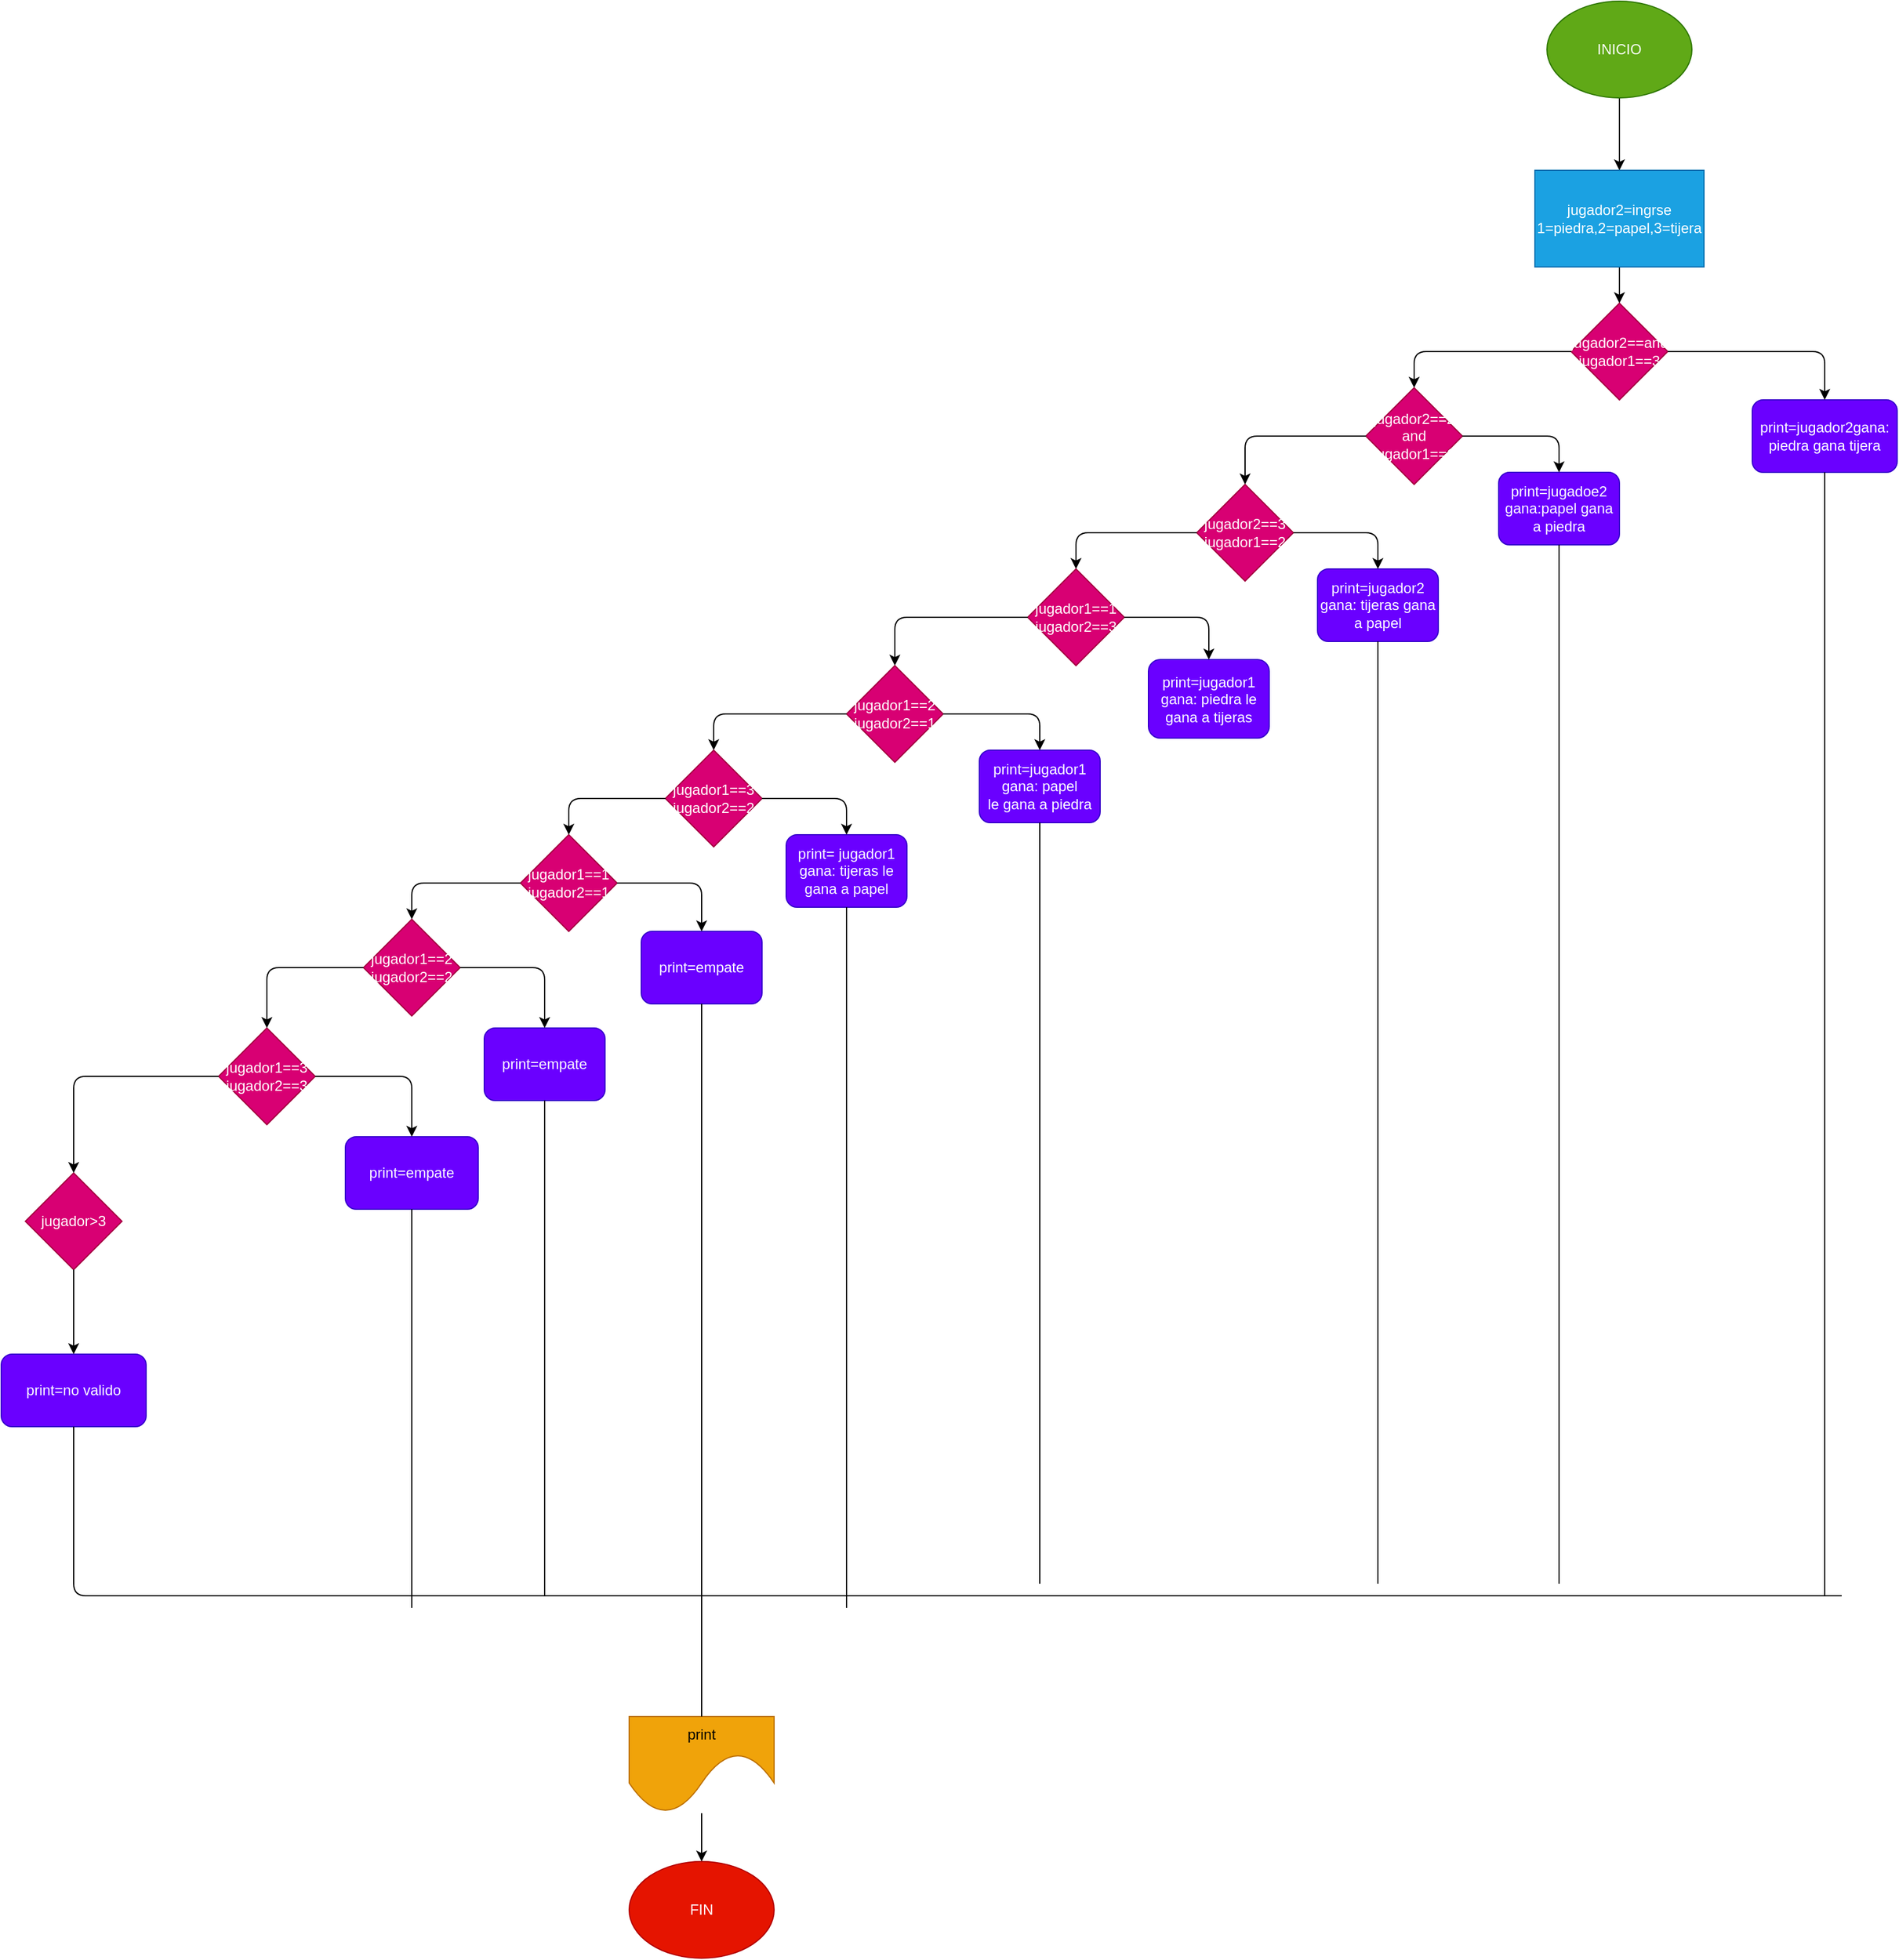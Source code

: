 <mxfile>
    <diagram id="cv05Gh8iCN1V9KocDJV1" name="Página-1">
        <mxGraphModel dx="4302" dy="1644" grid="1" gridSize="10" guides="1" tooltips="1" connect="1" arrows="1" fold="1" page="1" pageScale="1" pageWidth="827" pageHeight="1169" math="0" shadow="0">
            <root>
                <mxCell id="0"/>
                <mxCell id="1" parent="0"/>
                <mxCell id="29" value="" style="edgeStyle=none;html=1;" edge="1" parent="1" source="2" target="4">
                    <mxGeometry relative="1" as="geometry"/>
                </mxCell>
                <mxCell id="2" value="INICIO" style="ellipse;whiteSpace=wrap;html=1;fillColor=#60a917;fontColor=#ffffff;strokeColor=#2D7600;" vertex="1" parent="1">
                    <mxGeometry x="340" y="40" width="120" height="80" as="geometry"/>
                </mxCell>
                <mxCell id="30" value="" style="edgeStyle=none;html=1;" edge="1" parent="1" source="4" target="5">
                    <mxGeometry relative="1" as="geometry"/>
                </mxCell>
                <mxCell id="4" value="jugador2=ingrse 1=piedra,2=papel,3=tijera" style="rounded=0;whiteSpace=wrap;html=1;fillColor=#1ba1e2;fontColor=#ffffff;strokeColor=#006EAF;" vertex="1" parent="1">
                    <mxGeometry x="330" y="180" width="140" height="80" as="geometry"/>
                </mxCell>
                <mxCell id="5" value="jugador2==and&lt;br&gt;jugador1==3" style="rhombus;whiteSpace=wrap;html=1;fillColor=#d80073;fontColor=#ffffff;strokeColor=#A50040;" vertex="1" parent="1">
                    <mxGeometry x="360" y="290" width="80" height="80" as="geometry"/>
                </mxCell>
                <mxCell id="6" value="print=jugador2gana:&lt;br&gt;piedra gana tijera" style="rounded=1;whiteSpace=wrap;html=1;fillColor=#6a00ff;fontColor=#ffffff;strokeColor=#3700CC;" vertex="1" parent="1">
                    <mxGeometry x="510" y="370" width="120" height="60" as="geometry"/>
                </mxCell>
                <mxCell id="7" value="print=jugadoe2 gana:papel gana a piedra" style="rounded=1;whiteSpace=wrap;html=1;fillColor=#6a00ff;fontColor=#ffffff;strokeColor=#3700CC;" vertex="1" parent="1">
                    <mxGeometry x="300" y="430" width="100" height="60" as="geometry"/>
                </mxCell>
                <mxCell id="8" value="jugador2==2&lt;br&gt;and jugador1==1" style="rhombus;whiteSpace=wrap;html=1;fillColor=#d80073;fontColor=#ffffff;strokeColor=#A50040;" vertex="1" parent="1">
                    <mxGeometry x="190" y="360" width="80" height="80" as="geometry"/>
                </mxCell>
                <mxCell id="9" value="" style="endArrow=classic;html=1;entryX=0.5;entryY=0;entryDx=0;entryDy=0;exitX=1;exitY=0.5;exitDx=0;exitDy=0;" edge="1" parent="1" source="5" target="6">
                    <mxGeometry width="50" height="50" relative="1" as="geometry">
                        <mxPoint x="320" y="400" as="sourcePoint"/>
                        <mxPoint x="370" y="350" as="targetPoint"/>
                        <Array as="points">
                            <mxPoint x="570" y="330"/>
                        </Array>
                    </mxGeometry>
                </mxCell>
                <mxCell id="10" value="" style="endArrow=classic;html=1;entryX=0.5;entryY=0;entryDx=0;entryDy=0;" edge="1" parent="1" source="5" target="8">
                    <mxGeometry width="50" height="50" relative="1" as="geometry">
                        <mxPoint x="320" y="400" as="sourcePoint"/>
                        <mxPoint x="370" y="350" as="targetPoint"/>
                        <Array as="points">
                            <mxPoint x="230" y="330"/>
                        </Array>
                    </mxGeometry>
                </mxCell>
                <mxCell id="11" value="" style="endArrow=classic;html=1;entryX=0.5;entryY=0;entryDx=0;entryDy=0;exitX=1;exitY=0.5;exitDx=0;exitDy=0;" edge="1" parent="1" source="8" target="7">
                    <mxGeometry width="50" height="50" relative="1" as="geometry">
                        <mxPoint x="320" y="400" as="sourcePoint"/>
                        <mxPoint x="370" y="350" as="targetPoint"/>
                        <Array as="points">
                            <mxPoint x="350" y="400"/>
                        </Array>
                    </mxGeometry>
                </mxCell>
                <mxCell id="12" value="jugador2==3&lt;br&gt;jugador1==2" style="rhombus;whiteSpace=wrap;html=1;fillColor=#d80073;fontColor=#ffffff;strokeColor=#A50040;" vertex="1" parent="1">
                    <mxGeometry x="50" y="440" width="80" height="80" as="geometry"/>
                </mxCell>
                <mxCell id="13" value="" style="endArrow=classic;html=1;entryX=0.5;entryY=0;entryDx=0;entryDy=0;exitX=0;exitY=0.5;exitDx=0;exitDy=0;" edge="1" parent="1" source="8" target="12">
                    <mxGeometry width="50" height="50" relative="1" as="geometry">
                        <mxPoint x="320" y="560" as="sourcePoint"/>
                        <mxPoint x="210" y="440" as="targetPoint"/>
                        <Array as="points">
                            <mxPoint x="90" y="400"/>
                        </Array>
                    </mxGeometry>
                </mxCell>
                <mxCell id="14" value="print=jugador2&lt;br&gt;gana: tijeras gana&lt;br&gt;a papel" style="rounded=1;whiteSpace=wrap;html=1;fillColor=#6a00ff;fontColor=#ffffff;strokeColor=#3700CC;" vertex="1" parent="1">
                    <mxGeometry x="150" y="510" width="100" height="60" as="geometry"/>
                </mxCell>
                <mxCell id="15" value="" style="endArrow=classic;html=1;entryX=0.5;entryY=0;entryDx=0;entryDy=0;exitX=1;exitY=0.5;exitDx=0;exitDy=0;" edge="1" parent="1" source="12" target="14">
                    <mxGeometry width="50" height="50" relative="1" as="geometry">
                        <mxPoint x="320" y="560" as="sourcePoint"/>
                        <mxPoint x="370" y="510" as="targetPoint"/>
                        <Array as="points">
                            <mxPoint x="200" y="480"/>
                        </Array>
                    </mxGeometry>
                </mxCell>
                <mxCell id="16" value="jugador1==1&lt;br&gt;jugador2==3" style="rhombus;whiteSpace=wrap;html=1;fillColor=#d80073;fontColor=#ffffff;strokeColor=#A50040;" vertex="1" parent="1">
                    <mxGeometry x="-90" y="510" width="80" height="80" as="geometry"/>
                </mxCell>
                <mxCell id="17" value="" style="endArrow=classic;html=1;entryX=0.5;entryY=0;entryDx=0;entryDy=0;exitX=0;exitY=0.5;exitDx=0;exitDy=0;" edge="1" parent="1" source="12" target="16">
                    <mxGeometry width="50" height="50" relative="1" as="geometry">
                        <mxPoint x="200" y="560" as="sourcePoint"/>
                        <mxPoint x="250" y="510" as="targetPoint"/>
                        <Array as="points">
                            <mxPoint x="-50" y="480"/>
                        </Array>
                    </mxGeometry>
                </mxCell>
                <mxCell id="18" value="print=jugador1&lt;br&gt;gana: piedra le gana a tijeras" style="rounded=1;whiteSpace=wrap;html=1;fillColor=#6a00ff;fontColor=#ffffff;strokeColor=#3700CC;" vertex="1" parent="1">
                    <mxGeometry x="10" y="585" width="100" height="65" as="geometry"/>
                </mxCell>
                <mxCell id="19" value="" style="endArrow=classic;html=1;entryX=0.5;entryY=0;entryDx=0;entryDy=0;exitX=1;exitY=0.5;exitDx=0;exitDy=0;" edge="1" parent="1" source="16" target="18">
                    <mxGeometry width="50" height="50" relative="1" as="geometry">
                        <mxPoint x="200" y="560" as="sourcePoint"/>
                        <mxPoint x="250" y="510" as="targetPoint"/>
                        <Array as="points">
                            <mxPoint x="60" y="550"/>
                        </Array>
                    </mxGeometry>
                </mxCell>
                <mxCell id="20" value="jugador1==2&lt;br&gt;jugador2==1" style="rhombus;whiteSpace=wrap;html=1;fillColor=#d80073;fontColor=#ffffff;strokeColor=#A50040;" vertex="1" parent="1">
                    <mxGeometry x="-240" y="590" width="80" height="80" as="geometry"/>
                </mxCell>
                <mxCell id="21" value="" style="endArrow=classic;html=1;exitX=0;exitY=0.5;exitDx=0;exitDy=0;entryX=0.5;entryY=0;entryDx=0;entryDy=0;" edge="1" parent="1" source="16" target="20">
                    <mxGeometry width="50" height="50" relative="1" as="geometry">
                        <mxPoint x="-190" y="560" as="sourcePoint"/>
                        <mxPoint x="-140" y="510" as="targetPoint"/>
                        <Array as="points">
                            <mxPoint x="-200" y="550"/>
                        </Array>
                    </mxGeometry>
                </mxCell>
                <mxCell id="22" value="print=jugador1&lt;br&gt;gana: papel&lt;br&gt;le gana a piedra" style="rounded=1;whiteSpace=wrap;html=1;fillColor=#6a00ff;fontColor=#ffffff;strokeColor=#3700CC;" vertex="1" parent="1">
                    <mxGeometry x="-130" y="660" width="100" height="60" as="geometry"/>
                </mxCell>
                <mxCell id="23" value="" style="endArrow=classic;html=1;entryX=0.5;entryY=0;entryDx=0;entryDy=0;exitX=1;exitY=0.5;exitDx=0;exitDy=0;" edge="1" parent="1" source="20" target="22">
                    <mxGeometry width="50" height="50" relative="1" as="geometry">
                        <mxPoint x="-190" y="560" as="sourcePoint"/>
                        <mxPoint x="-140" y="510" as="targetPoint"/>
                        <Array as="points">
                            <mxPoint x="-80" y="630"/>
                        </Array>
                    </mxGeometry>
                </mxCell>
                <mxCell id="24" value="jugador1==3&lt;br&gt;jugador2==2" style="rhombus;whiteSpace=wrap;html=1;fillColor=#d80073;fontColor=#ffffff;strokeColor=#A50040;" vertex="1" parent="1">
                    <mxGeometry x="-390" y="660" width="80" height="80" as="geometry"/>
                </mxCell>
                <mxCell id="25" value="" style="endArrow=classic;html=1;entryX=0.5;entryY=0;entryDx=0;entryDy=0;exitX=0;exitY=0.5;exitDx=0;exitDy=0;" edge="1" parent="1" source="20" target="24">
                    <mxGeometry width="50" height="50" relative="1" as="geometry">
                        <mxPoint x="-360" y="560" as="sourcePoint"/>
                        <mxPoint x="-310" y="510" as="targetPoint"/>
                        <Array as="points">
                            <mxPoint x="-350" y="630"/>
                        </Array>
                    </mxGeometry>
                </mxCell>
                <mxCell id="26" value="print= jugador1&lt;br&gt;gana: tijeras le gana a papel" style="rounded=1;whiteSpace=wrap;html=1;fillColor=#6a00ff;fontColor=#ffffff;strokeColor=#3700CC;" vertex="1" parent="1">
                    <mxGeometry x="-290" y="730" width="100" height="60" as="geometry"/>
                </mxCell>
                <mxCell id="28" value="" style="endArrow=classic;html=1;entryX=0.5;entryY=0;entryDx=0;entryDy=0;exitX=1;exitY=0.5;exitDx=0;exitDy=0;" edge="1" parent="1" source="24" target="26">
                    <mxGeometry width="50" height="50" relative="1" as="geometry">
                        <mxPoint x="-360" y="720" as="sourcePoint"/>
                        <mxPoint x="-310" y="670" as="targetPoint"/>
                        <Array as="points">
                            <mxPoint x="-240" y="700"/>
                        </Array>
                    </mxGeometry>
                </mxCell>
                <mxCell id="31" value="jugador1==1&lt;br&gt;jugador2==1" style="rhombus;whiteSpace=wrap;html=1;fillColor=#d80073;fontColor=#ffffff;strokeColor=#A50040;" vertex="1" parent="1">
                    <mxGeometry x="-510" y="730" width="80" height="80" as="geometry"/>
                </mxCell>
                <mxCell id="32" value="" style="endArrow=classic;html=1;entryX=0.5;entryY=0;entryDx=0;entryDy=0;exitX=0;exitY=0.5;exitDx=0;exitDy=0;" edge="1" parent="1" source="24" target="31">
                    <mxGeometry width="50" height="50" relative="1" as="geometry">
                        <mxPoint x="-200" y="710" as="sourcePoint"/>
                        <mxPoint x="-150" y="660" as="targetPoint"/>
                        <Array as="points">
                            <mxPoint x="-470" y="700"/>
                        </Array>
                    </mxGeometry>
                </mxCell>
                <mxCell id="33" value="print=empate" style="rounded=1;whiteSpace=wrap;html=1;fillColor=#6a00ff;fontColor=#ffffff;strokeColor=#3700CC;" vertex="1" parent="1">
                    <mxGeometry x="-410" y="810" width="100" height="60" as="geometry"/>
                </mxCell>
                <mxCell id="34" value="" style="endArrow=classic;html=1;entryX=0.5;entryY=0;entryDx=0;entryDy=0;exitX=1;exitY=0.5;exitDx=0;exitDy=0;" edge="1" parent="1" source="31" target="33">
                    <mxGeometry width="50" height="50" relative="1" as="geometry">
                        <mxPoint x="-410" y="710" as="sourcePoint"/>
                        <mxPoint x="-360" y="660" as="targetPoint"/>
                        <Array as="points">
                            <mxPoint x="-360" y="770"/>
                        </Array>
                    </mxGeometry>
                </mxCell>
                <mxCell id="35" value="jugador1==2&lt;br&gt;jugador2==2" style="rhombus;whiteSpace=wrap;html=1;fillColor=#d80073;fontColor=#ffffff;strokeColor=#A50040;" vertex="1" parent="1">
                    <mxGeometry x="-640" y="800" width="80" height="80" as="geometry"/>
                </mxCell>
                <mxCell id="36" value="" style="endArrow=classic;html=1;entryX=0.5;entryY=0;entryDx=0;entryDy=0;exitX=0;exitY=0.5;exitDx=0;exitDy=0;" edge="1" parent="1" source="31" target="35">
                    <mxGeometry width="50" height="50" relative="1" as="geometry">
                        <mxPoint x="-540" y="710" as="sourcePoint"/>
                        <mxPoint x="-490" y="660" as="targetPoint"/>
                        <Array as="points">
                            <mxPoint x="-600" y="770"/>
                        </Array>
                    </mxGeometry>
                </mxCell>
                <mxCell id="37" value="print=empate" style="rounded=1;whiteSpace=wrap;html=1;fillColor=#6a00ff;fontColor=#ffffff;strokeColor=#3700CC;" vertex="1" parent="1">
                    <mxGeometry x="-540" y="890" width="100" height="60" as="geometry"/>
                </mxCell>
                <mxCell id="39" value="" style="endArrow=classic;html=1;entryX=0.5;entryY=0;entryDx=0;entryDy=0;exitX=1;exitY=0.5;exitDx=0;exitDy=0;" edge="1" parent="1" source="35" target="37">
                    <mxGeometry width="50" height="50" relative="1" as="geometry">
                        <mxPoint x="-530" y="870" as="sourcePoint"/>
                        <mxPoint x="-480" y="820" as="targetPoint"/>
                        <Array as="points">
                            <mxPoint x="-490" y="840"/>
                        </Array>
                    </mxGeometry>
                </mxCell>
                <mxCell id="40" value="jugador1==3&lt;br&gt;jugador2==3" style="rhombus;whiteSpace=wrap;html=1;fillColor=#d80073;fontColor=#ffffff;strokeColor=#A50040;" vertex="1" parent="1">
                    <mxGeometry x="-760" y="890" width="80" height="80" as="geometry"/>
                </mxCell>
                <mxCell id="41" value="" style="endArrow=classic;html=1;exitX=0;exitY=0.5;exitDx=0;exitDy=0;entryX=0.5;entryY=0;entryDx=0;entryDy=0;" edge="1" parent="1" source="35" target="40">
                    <mxGeometry width="50" height="50" relative="1" as="geometry">
                        <mxPoint x="-480" y="870" as="sourcePoint"/>
                        <mxPoint x="-720" y="870" as="targetPoint"/>
                        <Array as="points">
                            <mxPoint x="-720" y="840"/>
                        </Array>
                    </mxGeometry>
                </mxCell>
                <mxCell id="43" value="print=empate" style="rounded=1;whiteSpace=wrap;html=1;fillColor=#6a00ff;fontColor=#ffffff;strokeColor=#3700CC;" vertex="1" parent="1">
                    <mxGeometry x="-655" y="980" width="110" height="60" as="geometry"/>
                </mxCell>
                <mxCell id="44" value="" style="endArrow=classic;html=1;exitX=1;exitY=0.5;exitDx=0;exitDy=0;entryX=0.5;entryY=0;entryDx=0;entryDy=0;" edge="1" parent="1" source="40" target="43">
                    <mxGeometry width="50" height="50" relative="1" as="geometry">
                        <mxPoint x="-480" y="870" as="sourcePoint"/>
                        <mxPoint x="-430" y="820" as="targetPoint"/>
                        <Array as="points">
                            <mxPoint x="-600" y="930"/>
                        </Array>
                    </mxGeometry>
                </mxCell>
                <mxCell id="51" value="jugador&amp;gt;3" style="rhombus;whiteSpace=wrap;html=1;fillColor=#d80073;fontColor=#ffffff;strokeColor=#A50040;" vertex="1" parent="1">
                    <mxGeometry x="-920" y="1010" width="80" height="80" as="geometry"/>
                </mxCell>
                <mxCell id="52" value="" style="endArrow=classic;html=1;entryX=0.5;entryY=0;entryDx=0;entryDy=0;exitX=0;exitY=0.5;exitDx=0;exitDy=0;" edge="1" parent="1" source="40" target="51">
                    <mxGeometry width="50" height="50" relative="1" as="geometry">
                        <mxPoint x="-900" y="1010.0" as="sourcePoint"/>
                        <mxPoint x="-570" y="1050" as="targetPoint"/>
                        <Array as="points">
                            <mxPoint x="-880" y="930"/>
                        </Array>
                    </mxGeometry>
                </mxCell>
                <mxCell id="53" value="print=no valido" style="rounded=1;whiteSpace=wrap;html=1;fillColor=#6a00ff;fontColor=#ffffff;strokeColor=#3700CC;" vertex="1" parent="1">
                    <mxGeometry x="-940" y="1160" width="120" height="60" as="geometry"/>
                </mxCell>
                <mxCell id="54" value="" style="endArrow=classic;html=1;exitX=0.5;exitY=1;exitDx=0;exitDy=0;entryX=0.5;entryY=0;entryDx=0;entryDy=0;" edge="1" parent="1" source="51" target="53">
                    <mxGeometry width="50" height="50" relative="1" as="geometry">
                        <mxPoint x="-620" y="1170" as="sourcePoint"/>
                        <mxPoint x="-570" y="1120" as="targetPoint"/>
                        <Array as="points"/>
                    </mxGeometry>
                </mxCell>
                <mxCell id="67" value="" style="edgeStyle=none;html=1;" edge="1" parent="1" source="55" target="56">
                    <mxGeometry relative="1" as="geometry"/>
                </mxCell>
                <mxCell id="55" value="print" style="shape=document;whiteSpace=wrap;html=1;boundedLbl=1;size=0.625;fillColor=#f0a30a;fontColor=#000000;strokeColor=#BD7000;" vertex="1" parent="1">
                    <mxGeometry x="-420" y="1460" width="120" height="80" as="geometry"/>
                </mxCell>
                <mxCell id="56" value="FIN" style="ellipse;whiteSpace=wrap;html=1;fillColor=#e51400;fontColor=#ffffff;strokeColor=#B20000;" vertex="1" parent="1">
                    <mxGeometry x="-420" y="1580" width="120" height="80" as="geometry"/>
                </mxCell>
                <mxCell id="57" value="" style="endArrow=none;html=1;entryX=0.5;entryY=1;entryDx=0;entryDy=0;" edge="1" parent="1" target="6">
                    <mxGeometry width="50" height="50" relative="1" as="geometry">
                        <mxPoint x="570" y="1360" as="sourcePoint"/>
                        <mxPoint x="-230" y="770" as="targetPoint"/>
                    </mxGeometry>
                </mxCell>
                <mxCell id="58" value="" style="endArrow=none;html=1;entryX=0.5;entryY=1;entryDx=0;entryDy=0;" edge="1" parent="1" target="7">
                    <mxGeometry width="50" height="50" relative="1" as="geometry">
                        <mxPoint x="350" y="1350" as="sourcePoint"/>
                        <mxPoint x="-230" y="770" as="targetPoint"/>
                    </mxGeometry>
                </mxCell>
                <mxCell id="59" value="" style="endArrow=none;html=1;entryX=0.5;entryY=1;entryDx=0;entryDy=0;" edge="1" parent="1" target="14">
                    <mxGeometry width="50" height="50" relative="1" as="geometry">
                        <mxPoint x="200" y="1350" as="sourcePoint"/>
                        <mxPoint x="-230" y="770" as="targetPoint"/>
                    </mxGeometry>
                </mxCell>
                <mxCell id="60" value="" style="endArrow=none;html=1;entryX=0.5;entryY=1;entryDx=0;entryDy=0;" edge="1" parent="1" target="22">
                    <mxGeometry width="50" height="50" relative="1" as="geometry">
                        <mxPoint x="-80" y="1350" as="sourcePoint"/>
                        <mxPoint x="-230" y="770" as="targetPoint"/>
                    </mxGeometry>
                </mxCell>
                <mxCell id="61" value="" style="endArrow=none;html=1;" edge="1" parent="1">
                    <mxGeometry width="50" height="50" relative="1" as="geometry">
                        <mxPoint x="-240" y="1370" as="sourcePoint"/>
                        <mxPoint x="-240" y="790" as="targetPoint"/>
                    </mxGeometry>
                </mxCell>
                <mxCell id="62" value="" style="endArrow=none;html=1;exitX=0.5;exitY=1;exitDx=0;exitDy=0;entryX=0.5;entryY=0;entryDx=0;entryDy=0;" edge="1" parent="1" source="33" target="55">
                    <mxGeometry width="50" height="50" relative="1" as="geometry">
                        <mxPoint x="-280" y="820" as="sourcePoint"/>
                        <mxPoint x="-360" y="1370" as="targetPoint"/>
                    </mxGeometry>
                </mxCell>
                <mxCell id="63" value="" style="endArrow=none;html=1;exitX=0.5;exitY=1;exitDx=0;exitDy=0;" edge="1" parent="1" source="53">
                    <mxGeometry width="50" height="50" relative="1" as="geometry">
                        <mxPoint x="-1070" y="1390" as="sourcePoint"/>
                        <mxPoint x="584" y="1360" as="targetPoint"/>
                        <Array as="points">
                            <mxPoint x="-880" y="1360"/>
                            <mxPoint x="-650" y="1360"/>
                            <mxPoint x="-260" y="1360"/>
                        </Array>
                    </mxGeometry>
                </mxCell>
                <mxCell id="64" value="" style="endArrow=none;html=1;entryX=0.5;entryY=1;entryDx=0;entryDy=0;" edge="1" parent="1" target="37">
                    <mxGeometry width="50" height="50" relative="1" as="geometry">
                        <mxPoint x="-490" y="1360" as="sourcePoint"/>
                        <mxPoint x="-350" y="1200" as="targetPoint"/>
                    </mxGeometry>
                </mxCell>
                <mxCell id="65" value="" style="endArrow=none;html=1;entryX=0.5;entryY=1;entryDx=0;entryDy=0;" edge="1" parent="1" target="43">
                    <mxGeometry width="50" height="50" relative="1" as="geometry">
                        <mxPoint x="-600" y="1370" as="sourcePoint"/>
                        <mxPoint x="-350" y="1200" as="targetPoint"/>
                    </mxGeometry>
                </mxCell>
            </root>
        </mxGraphModel>
    </diagram>
</mxfile>